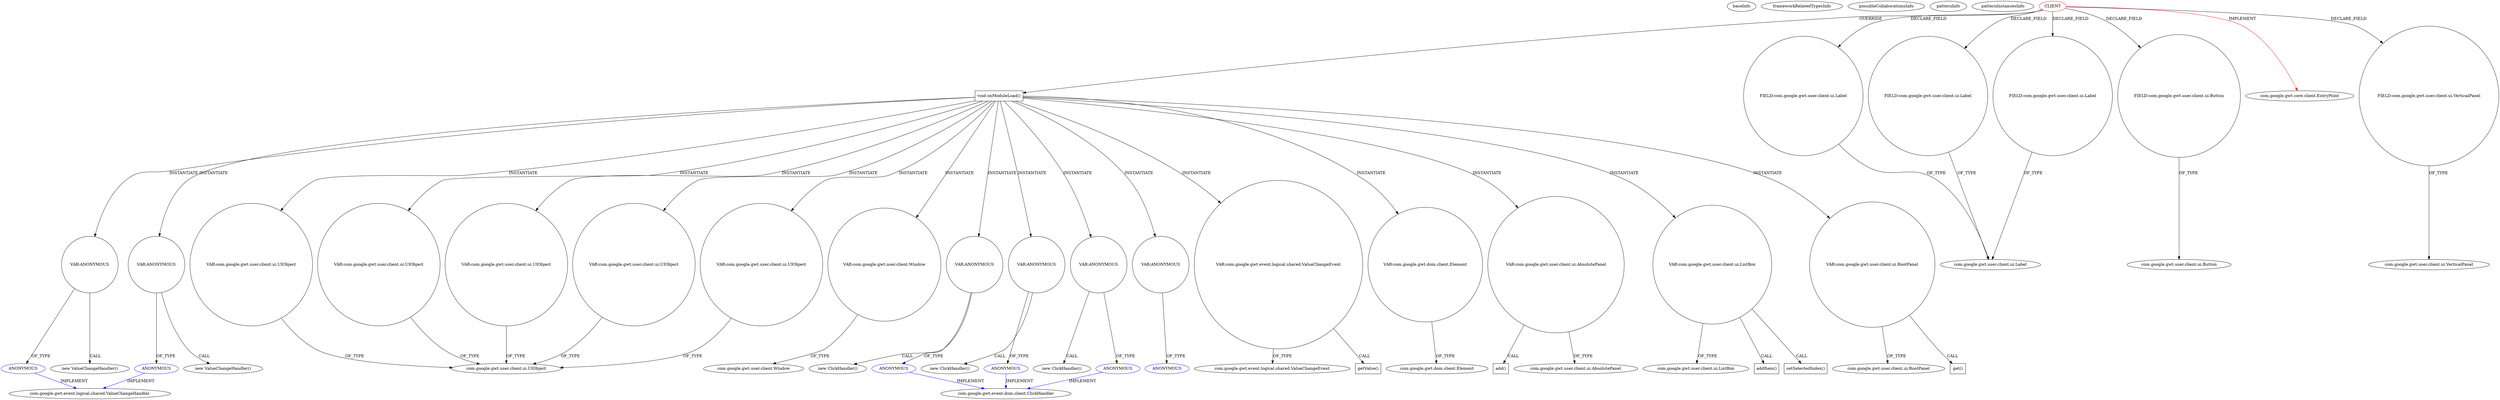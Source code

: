 digraph {
baseInfo[graphId=379,category="pattern",isAnonymous=false,possibleRelation=true]
frameworkRelatedTypesInfo[0="com.google.gwt.core.client.EntryPoint"]
possibleCollaborationsInfo[0="379~INSTANTIATION-OVERRIDING_METHOD_DECLARATION-~com.google.gwt.core.client.EntryPoint ~com.google.gwt.event.logical.shared.ValueChangeHandler ~false~true",1="379~INSTANTIATION-OVERRIDING_METHOD_DECLARATION-~com.google.gwt.core.client.EntryPoint ~com.google.gwt.event.logical.shared.ValueChangeHandler ~false~true",2="379~INSTANTIATION-OVERRIDING_METHOD_DECLARATION-~com.google.gwt.core.client.EntryPoint ~com.google.gwt.event.dom.client.ClickHandler ~false~true",3="379~INSTANTIATION-OVERRIDING_METHOD_DECLARATION-~com.google.gwt.core.client.EntryPoint ~com.google.gwt.event.dom.client.ClickHandler ~false~true",4="379~INSTANTIATION-OVERRIDING_METHOD_DECLARATION-~com.google.gwt.core.client.EntryPoint ~com.google.gwt.event.dom.client.ClickHandler ~false~true"]
patternInfo[frequency=2.0,patternRootClient=0]
patternInstancesInfo[0="coldplayguy-flight87~/coldplayguy-flight87/flight87-master/BookFlight/src/bookflight/client/BookFlight.java~BookFlight~1091",1="Tok-Erwin~/Tok-Erwin/Erwin-master/src/main/java/erwin/client/Erwin.java~Erwin~388"]
96[label="com.google.gwt.event.logical.shared.ValueChangeHandler",vertexType="FRAMEWORK_INTERFACE_TYPE",isFrameworkType=false]
95[label="ANONYMOUS",vertexType="REFERENCE_ANONYMOUS_DECLARATION",isFrameworkType=false,color=blue]
105[label="ANONYMOUS",vertexType="REFERENCE_ANONYMOUS_DECLARATION",isFrameworkType=false,color=blue]
104[label="VAR:ANONYMOUS",vertexType="VARIABLE_EXPRESION",isFrameworkType=false,shape=circle]
103[label="new ValueChangeHandler()",vertexType="CONSTRUCTOR_CALL",isFrameworkType=false]
94[label="VAR:ANONYMOUS",vertexType="VARIABLE_EXPRESION",isFrameworkType=false,shape=circle]
93[label="new ValueChangeHandler()",vertexType="CONSTRUCTOR_CALL",isFrameworkType=false]
44[label="void onModuleLoad()",vertexType="OVERRIDING_METHOD_DECLARATION",isFrameworkType=false,shape=box]
154[label="VAR:com.google.gwt.user.client.ui.UIObject",vertexType="VARIABLE_EXPRESION",isFrameworkType=false,shape=circle]
0[label="CLIENT",vertexType="ROOT_CLIENT_CLASS_DECLARATION",isFrameworkType=false,color=red]
166[label="VAR:com.google.gwt.user.client.ui.UIObject",vertexType="VARIABLE_EXPRESION",isFrameworkType=false,shape=circle]
52[label="VAR:com.google.gwt.user.client.ui.UIObject",vertexType="VARIABLE_EXPRESION",isFrameworkType=false,shape=circle]
61[label="VAR:com.google.gwt.user.client.ui.UIObject",vertexType="VARIABLE_EXPRESION",isFrameworkType=false,shape=circle]
144[label="VAR:com.google.gwt.user.client.ui.UIObject",vertexType="VARIABLE_EXPRESION",isFrameworkType=false,shape=circle]
97[label="VAR:com.google.gwt.user.client.Window",vertexType="VARIABLE_EXPRESION",isFrameworkType=false,shape=circle]
30[label="FIELD:com.google.gwt.user.client.ui.Label",vertexType="FIELD_DECLARATION",isFrameworkType=false,shape=circle]
18[label="FIELD:com.google.gwt.user.client.ui.Label",vertexType="FIELD_DECLARATION",isFrameworkType=false,shape=circle]
24[label="FIELD:com.google.gwt.user.client.ui.Label",vertexType="FIELD_DECLARATION",isFrameworkType=false,shape=circle]
128[label="VAR:ANONYMOUS",vertexType="VARIABLE_EXPRESION",isFrameworkType=false,shape=circle]
127[label="new ClickHandler()",vertexType="CONSTRUCTOR_CALL",isFrameworkType=false]
121[label="VAR:ANONYMOUS",vertexType="VARIABLE_EXPRESION",isFrameworkType=false,shape=circle]
120[label="new ClickHandler()",vertexType="CONSTRUCTOR_CALL",isFrameworkType=false]
114[label="VAR:ANONYMOUS",vertexType="VARIABLE_EXPRESION",isFrameworkType=false,shape=circle]
113[label="new ClickHandler()",vertexType="CONSTRUCTOR_CALL",isFrameworkType=false]
138[label="VAR:ANONYMOUS",vertexType="VARIABLE_EXPRESION",isFrameworkType=false,shape=circle]
107[label="VAR:com.google.gwt.event.logical.shared.ValueChangeEvent",vertexType="VARIABLE_EXPRESION",isFrameworkType=false,shape=circle]
109[label="com.google.gwt.event.logical.shared.ValueChangeEvent",vertexType="FRAMEWORK_CLASS_TYPE",isFrameworkType=false]
122[label="ANONYMOUS",vertexType="REFERENCE_ANONYMOUS_DECLARATION",isFrameworkType=false,color=blue]
115[label="ANONYMOUS",vertexType="REFERENCE_ANONYMOUS_DECLARATION",isFrameworkType=false,color=blue]
129[label="ANONYMOUS",vertexType="REFERENCE_ANONYMOUS_DECLARATION",isFrameworkType=false,color=blue]
139[label="ANONYMOUS",vertexType="REFERENCE_ANONYMOUS_DECLARATION",isFrameworkType=false,color=blue]
19[label="com.google.gwt.user.client.ui.Label",vertexType="FRAMEWORK_CLASS_TYPE",isFrameworkType=false]
32[label="FIELD:com.google.gwt.user.client.ui.Button",vertexType="FIELD_DECLARATION",isFrameworkType=false,shape=circle]
58[label="VAR:com.google.gwt.dom.client.Element",vertexType="VARIABLE_EXPRESION",isFrameworkType=false,shape=circle]
51[label="com.google.gwt.dom.client.Element",vertexType="FRAMEWORK_CLASS_TYPE",isFrameworkType=false]
1[label="com.google.gwt.core.client.EntryPoint",vertexType="FRAMEWORK_INTERFACE_TYPE",isFrameworkType=false]
54[label="com.google.gwt.user.client.ui.UIObject",vertexType="FRAMEWORK_CLASS_TYPE",isFrameworkType=false]
116[label="com.google.gwt.event.dom.client.ClickHandler",vertexType="FRAMEWORK_INTERFACE_TYPE",isFrameworkType=false]
201[label="VAR:com.google.gwt.user.client.ui.AbsolutePanel",vertexType="VARIABLE_EXPRESION",isFrameworkType=false,shape=circle]
202[label="add()",vertexType="INSIDE_CALL",isFrameworkType=false,shape=box]
203[label="com.google.gwt.user.client.ui.AbsolutePanel",vertexType="FRAMEWORK_CLASS_TYPE",isFrameworkType=false]
108[label="getValue()",vertexType="INSIDE_CALL",isFrameworkType=false,shape=box]
26[label="FIELD:com.google.gwt.user.client.ui.VerticalPanel",vertexType="FIELD_DECLARATION",isFrameworkType=false,shape=circle]
27[label="com.google.gwt.user.client.ui.VerticalPanel",vertexType="FRAMEWORK_CLASS_TYPE",isFrameworkType=false]
29[label="com.google.gwt.user.client.ui.Button",vertexType="FRAMEWORK_CLASS_TYPE",isFrameworkType=false]
69[label="VAR:com.google.gwt.user.client.ui.ListBox",vertexType="VARIABLE_EXPRESION",isFrameworkType=false,shape=circle]
5[label="com.google.gwt.user.client.ui.ListBox",vertexType="FRAMEWORK_CLASS_TYPE",isFrameworkType=false]
134[label="addItem()",vertexType="INSIDE_CALL",isFrameworkType=false,shape=box]
132[label="setSelectedIndex()",vertexType="INSIDE_CALL",isFrameworkType=false,shape=box]
99[label="com.google.gwt.user.client.Window",vertexType="FRAMEWORK_CLASS_TYPE",isFrameworkType=false]
55[label="VAR:com.google.gwt.user.client.ui.RootPanel",vertexType="VARIABLE_EXPRESION",isFrameworkType=false,shape=circle]
57[label="com.google.gwt.user.client.ui.RootPanel",vertexType="FRAMEWORK_CLASS_TYPE",isFrameworkType=false]
65[label="get()",vertexType="INSIDE_CALL",isFrameworkType=false,shape=box]
44->52[label="INSTANTIATE"]
44->201[label="INSTANTIATE"]
97->99[label="OF_TYPE"]
94->95[label="OF_TYPE"]
44->97[label="INSTANTIATE"]
95->96[label="IMPLEMENT",color=blue]
0->18[label="DECLARE_FIELD"]
44->138[label="INSTANTIATE"]
114->113[label="CALL"]
69->132[label="CALL"]
129->116[label="IMPLEMENT",color=blue]
58->51[label="OF_TYPE"]
44->121[label="INSTANTIATE"]
0->30[label="DECLARE_FIELD"]
32->29[label="OF_TYPE"]
44->61[label="INSTANTIATE"]
144->54[label="OF_TYPE"]
0->1[label="IMPLEMENT",color=red]
121->122[label="OF_TYPE"]
44->69[label="INSTANTIATE"]
138->139[label="OF_TYPE"]
121->120[label="CALL"]
26->27[label="OF_TYPE"]
44->154[label="INSTANTIATE"]
55->57[label="OF_TYPE"]
44->107[label="INSTANTIATE"]
44->166[label="INSTANTIATE"]
115->116[label="IMPLEMENT",color=blue]
44->104[label="INSTANTIATE"]
154->54[label="OF_TYPE"]
69->134[label="CALL"]
105->96[label="IMPLEMENT",color=blue]
114->115[label="OF_TYPE"]
201->202[label="CALL"]
69->5[label="OF_TYPE"]
104->103[label="CALL"]
44->144[label="INSTANTIATE"]
94->93[label="CALL"]
128->127[label="CALL"]
128->129[label="OF_TYPE"]
0->24[label="DECLARE_FIELD"]
201->203[label="OF_TYPE"]
61->54[label="OF_TYPE"]
107->108[label="CALL"]
55->65[label="CALL"]
0->32[label="DECLARE_FIELD"]
44->114[label="INSTANTIATE"]
0->44[label="OVERRIDE"]
44->55[label="INSTANTIATE"]
30->19[label="OF_TYPE"]
44->128[label="INSTANTIATE"]
44->58[label="INSTANTIATE"]
166->54[label="OF_TYPE"]
107->109[label="OF_TYPE"]
104->105[label="OF_TYPE"]
24->19[label="OF_TYPE"]
0->26[label="DECLARE_FIELD"]
52->54[label="OF_TYPE"]
44->94[label="INSTANTIATE"]
18->19[label="OF_TYPE"]
122->116[label="IMPLEMENT",color=blue]
}
